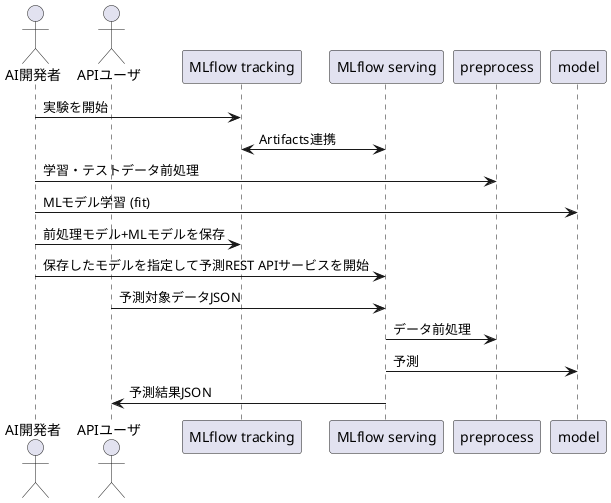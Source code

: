 @startuml
skinparam defaultFontName Osaka
' scale 2
' left to right direction
' title mlflowを使った学習・予測
actor "AI開発者" as trainer
actor "APIユーザ" as user
trainer -> "MLflow tracking" as mlflow: 実験を開始
mlflow <-> "MLflow serving" as serving: Artifacts連携
trainer -> preprocess: 学習・テストデータ前処理
trainer -> model: MLモデル学習 (fit)
trainer -> mlflow: 前処理モデル+MLモデルを保存
trainer -> serving: 保存したモデルを指定して予測REST APIサービスを開始
user -> serving: 予測対象データJSON
serving -> preprocess: データ前処理
serving -> model: 予測
serving -> user: 予測結果JSON
@enduml
